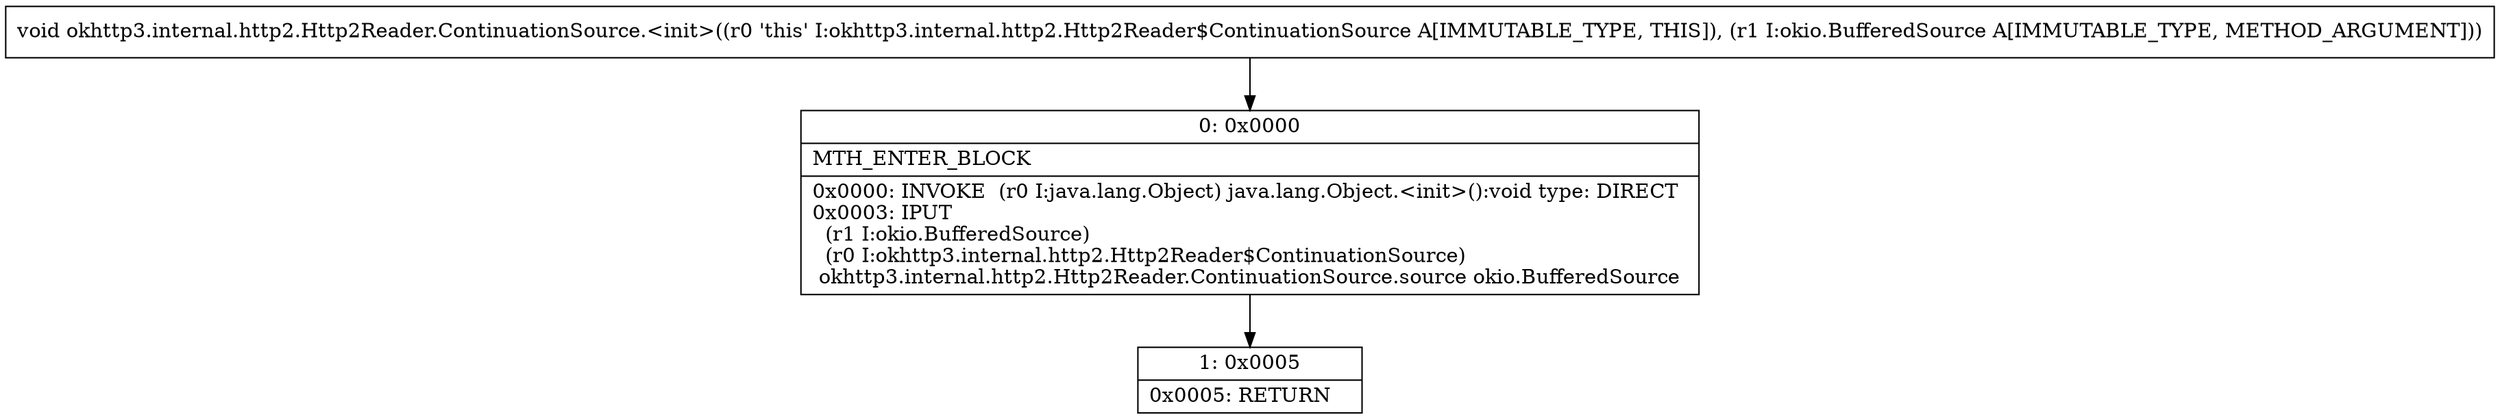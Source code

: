 digraph "CFG forokhttp3.internal.http2.Http2Reader.ContinuationSource.\<init\>(Lokio\/BufferedSource;)V" {
Node_0 [shape=record,label="{0\:\ 0x0000|MTH_ENTER_BLOCK\l|0x0000: INVOKE  (r0 I:java.lang.Object) java.lang.Object.\<init\>():void type: DIRECT \l0x0003: IPUT  \l  (r1 I:okio.BufferedSource)\l  (r0 I:okhttp3.internal.http2.Http2Reader$ContinuationSource)\l okhttp3.internal.http2.Http2Reader.ContinuationSource.source okio.BufferedSource \l}"];
Node_1 [shape=record,label="{1\:\ 0x0005|0x0005: RETURN   \l}"];
MethodNode[shape=record,label="{void okhttp3.internal.http2.Http2Reader.ContinuationSource.\<init\>((r0 'this' I:okhttp3.internal.http2.Http2Reader$ContinuationSource A[IMMUTABLE_TYPE, THIS]), (r1 I:okio.BufferedSource A[IMMUTABLE_TYPE, METHOD_ARGUMENT])) }"];
MethodNode -> Node_0;
Node_0 -> Node_1;
}


